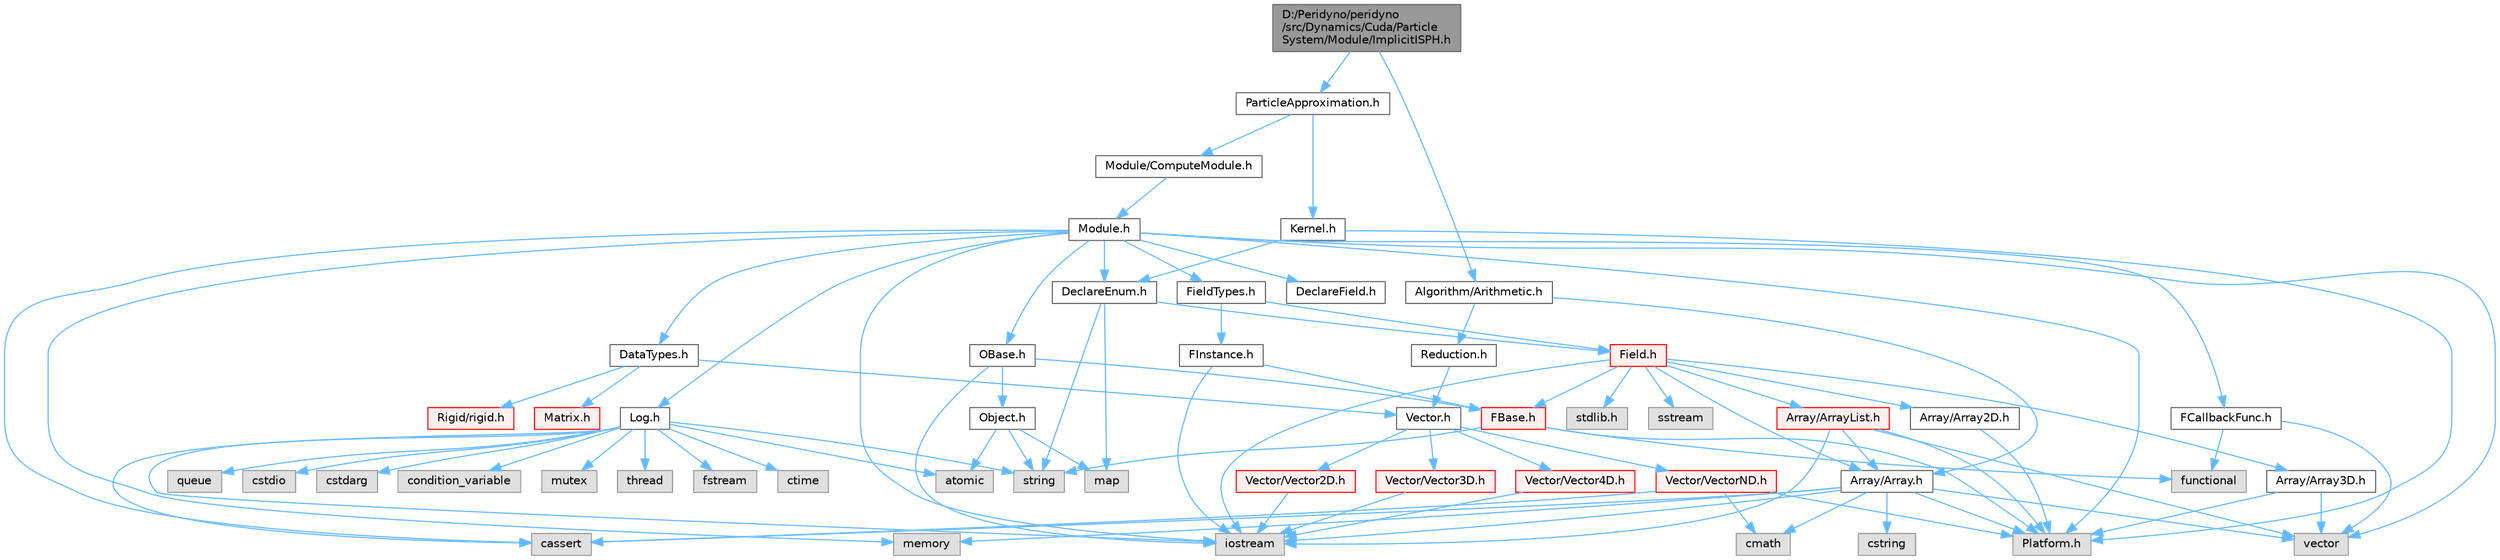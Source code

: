 digraph "D:/Peridyno/peridyno/src/Dynamics/Cuda/ParticleSystem/Module/ImplicitISPH.h"
{
 // LATEX_PDF_SIZE
  bgcolor="transparent";
  edge [fontname=Helvetica,fontsize=10,labelfontname=Helvetica,labelfontsize=10];
  node [fontname=Helvetica,fontsize=10,shape=box,height=0.2,width=0.4];
  Node1 [id="Node000001",label="D:/Peridyno/peridyno\l/src/Dynamics/Cuda/Particle\lSystem/Module/ImplicitISPH.h",height=0.2,width=0.4,color="gray40", fillcolor="grey60", style="filled", fontcolor="black",tooltip=" "];
  Node1 -> Node2 [id="edge1_Node000001_Node000002",color="steelblue1",style="solid",tooltip=" "];
  Node2 [id="Node000002",label="ParticleApproximation.h",height=0.2,width=0.4,color="grey40", fillcolor="white", style="filled",URL="$_particle_approximation_8h.html",tooltip=" "];
  Node2 -> Node3 [id="edge2_Node000002_Node000003",color="steelblue1",style="solid",tooltip=" "];
  Node3 [id="Node000003",label="Module/ComputeModule.h",height=0.2,width=0.4,color="grey40", fillcolor="white", style="filled",URL="$_compute_module_8h.html",tooltip=" "];
  Node3 -> Node4 [id="edge3_Node000003_Node000004",color="steelblue1",style="solid",tooltip=" "];
  Node4 [id="Node000004",label="Module.h",height=0.2,width=0.4,color="grey40", fillcolor="white", style="filled",URL="$_module_8h.html",tooltip=" "];
  Node4 -> Node5 [id="edge4_Node000004_Node000005",color="steelblue1",style="solid",tooltip=" "];
  Node5 [id="Node000005",label="Platform.h",height=0.2,width=0.4,color="grey60", fillcolor="#E0E0E0", style="filled",tooltip=" "];
  Node4 -> Node6 [id="edge5_Node000004_Node000006",color="steelblue1",style="solid",tooltip=" "];
  Node6 [id="Node000006",label="memory",height=0.2,width=0.4,color="grey60", fillcolor="#E0E0E0", style="filled",tooltip=" "];
  Node4 -> Node7 [id="edge6_Node000004_Node000007",color="steelblue1",style="solid",tooltip=" "];
  Node7 [id="Node000007",label="vector",height=0.2,width=0.4,color="grey60", fillcolor="#E0E0E0", style="filled",tooltip=" "];
  Node4 -> Node8 [id="edge7_Node000004_Node000008",color="steelblue1",style="solid",tooltip=" "];
  Node8 [id="Node000008",label="cassert",height=0.2,width=0.4,color="grey60", fillcolor="#E0E0E0", style="filled",tooltip=" "];
  Node4 -> Node9 [id="edge8_Node000004_Node000009",color="steelblue1",style="solid",tooltip=" "];
  Node9 [id="Node000009",label="iostream",height=0.2,width=0.4,color="grey60", fillcolor="#E0E0E0", style="filled",tooltip=" "];
  Node4 -> Node10 [id="edge9_Node000004_Node000010",color="steelblue1",style="solid",tooltip=" "];
  Node10 [id="Node000010",label="OBase.h",height=0.2,width=0.4,color="grey40", fillcolor="white", style="filled",URL="$_o_base_8h.html",tooltip=" "];
  Node10 -> Node9 [id="edge10_Node000010_Node000009",color="steelblue1",style="solid",tooltip=" "];
  Node10 -> Node11 [id="edge11_Node000010_Node000011",color="steelblue1",style="solid",tooltip=" "];
  Node11 [id="Node000011",label="FBase.h",height=0.2,width=0.4,color="red", fillcolor="#FFF0F0", style="filled",URL="$_f_base_8h.html",tooltip=" "];
  Node11 -> Node5 [id="edge12_Node000011_Node000005",color="steelblue1",style="solid",tooltip=" "];
  Node11 -> Node14 [id="edge13_Node000011_Node000014",color="steelblue1",style="solid",tooltip=" "];
  Node14 [id="Node000014",label="string",height=0.2,width=0.4,color="grey60", fillcolor="#E0E0E0", style="filled",tooltip=" "];
  Node11 -> Node15 [id="edge14_Node000011_Node000015",color="steelblue1",style="solid",tooltip=" "];
  Node15 [id="Node000015",label="functional",height=0.2,width=0.4,color="grey60", fillcolor="#E0E0E0", style="filled",tooltip=" "];
  Node10 -> Node17 [id="edge15_Node000010_Node000017",color="steelblue1",style="solid",tooltip=" "];
  Node17 [id="Node000017",label="Object.h",height=0.2,width=0.4,color="grey40", fillcolor="white", style="filled",URL="$_object_8h.html",tooltip=" "];
  Node17 -> Node14 [id="edge16_Node000017_Node000014",color="steelblue1",style="solid",tooltip=" "];
  Node17 -> Node18 [id="edge17_Node000017_Node000018",color="steelblue1",style="solid",tooltip=" "];
  Node18 [id="Node000018",label="atomic",height=0.2,width=0.4,color="grey60", fillcolor="#E0E0E0", style="filled",tooltip=" "];
  Node17 -> Node19 [id="edge18_Node000017_Node000019",color="steelblue1",style="solid",tooltip=" "];
  Node19 [id="Node000019",label="map",height=0.2,width=0.4,color="grey60", fillcolor="#E0E0E0", style="filled",tooltip=" "];
  Node4 -> Node20 [id="edge19_Node000004_Node000020",color="steelblue1",style="solid",tooltip=" "];
  Node20 [id="Node000020",label="Log.h",height=0.2,width=0.4,color="grey40", fillcolor="white", style="filled",URL="$_log_8h.html",tooltip=" "];
  Node20 -> Node21 [id="edge20_Node000020_Node000021",color="steelblue1",style="solid",tooltip=" "];
  Node21 [id="Node000021",label="mutex",height=0.2,width=0.4,color="grey60", fillcolor="#E0E0E0", style="filled",tooltip=" "];
  Node20 -> Node22 [id="edge21_Node000020_Node000022",color="steelblue1",style="solid",tooltip=" "];
  Node22 [id="Node000022",label="thread",height=0.2,width=0.4,color="grey60", fillcolor="#E0E0E0", style="filled",tooltip=" "];
  Node20 -> Node14 [id="edge22_Node000020_Node000014",color="steelblue1",style="solid",tooltip=" "];
  Node20 -> Node23 [id="edge23_Node000020_Node000023",color="steelblue1",style="solid",tooltip=" "];
  Node23 [id="Node000023",label="fstream",height=0.2,width=0.4,color="grey60", fillcolor="#E0E0E0", style="filled",tooltip=" "];
  Node20 -> Node9 [id="edge24_Node000020_Node000009",color="steelblue1",style="solid",tooltip=" "];
  Node20 -> Node24 [id="edge25_Node000020_Node000024",color="steelblue1",style="solid",tooltip=" "];
  Node24 [id="Node000024",label="ctime",height=0.2,width=0.4,color="grey60", fillcolor="#E0E0E0", style="filled",tooltip=" "];
  Node20 -> Node25 [id="edge26_Node000020_Node000025",color="steelblue1",style="solid",tooltip=" "];
  Node25 [id="Node000025",label="queue",height=0.2,width=0.4,color="grey60", fillcolor="#E0E0E0", style="filled",tooltip=" "];
  Node20 -> Node26 [id="edge27_Node000020_Node000026",color="steelblue1",style="solid",tooltip=" "];
  Node26 [id="Node000026",label="cstdio",height=0.2,width=0.4,color="grey60", fillcolor="#E0E0E0", style="filled",tooltip=" "];
  Node20 -> Node8 [id="edge28_Node000020_Node000008",color="steelblue1",style="solid",tooltip=" "];
  Node20 -> Node27 [id="edge29_Node000020_Node000027",color="steelblue1",style="solid",tooltip=" "];
  Node27 [id="Node000027",label="cstdarg",height=0.2,width=0.4,color="grey60", fillcolor="#E0E0E0", style="filled",tooltip=" "];
  Node20 -> Node18 [id="edge30_Node000020_Node000018",color="steelblue1",style="solid",tooltip=" "];
  Node20 -> Node28 [id="edge31_Node000020_Node000028",color="steelblue1",style="solid",tooltip=" "];
  Node28 [id="Node000028",label="condition_variable",height=0.2,width=0.4,color="grey60", fillcolor="#E0E0E0", style="filled",tooltip=" "];
  Node4 -> Node29 [id="edge32_Node000004_Node000029",color="steelblue1",style="solid",tooltip=" "];
  Node29 [id="Node000029",label="DataTypes.h",height=0.2,width=0.4,color="grey40", fillcolor="white", style="filled",URL="$_data_types_8h.html",tooltip=" "];
  Node29 -> Node30 [id="edge33_Node000029_Node000030",color="steelblue1",style="solid",tooltip=" "];
  Node30 [id="Node000030",label="Vector.h",height=0.2,width=0.4,color="grey40", fillcolor="white", style="filled",URL="$_vector_8h.html",tooltip=" "];
  Node30 -> Node31 [id="edge34_Node000030_Node000031",color="steelblue1",style="solid",tooltip=" "];
  Node31 [id="Node000031",label="Vector/Vector2D.h",height=0.2,width=0.4,color="red", fillcolor="#FFF0F0", style="filled",URL="$_vector2_d_8h.html",tooltip=" "];
  Node31 -> Node9 [id="edge35_Node000031_Node000009",color="steelblue1",style="solid",tooltip=" "];
  Node30 -> Node37 [id="edge36_Node000030_Node000037",color="steelblue1",style="solid",tooltip=" "];
  Node37 [id="Node000037",label="Vector/Vector3D.h",height=0.2,width=0.4,color="red", fillcolor="#FFF0F0", style="filled",URL="$_vector3_d_8h.html",tooltip=" "];
  Node37 -> Node9 [id="edge37_Node000037_Node000009",color="steelblue1",style="solid",tooltip=" "];
  Node30 -> Node40 [id="edge38_Node000030_Node000040",color="steelblue1",style="solid",tooltip=" "];
  Node40 [id="Node000040",label="Vector/Vector4D.h",height=0.2,width=0.4,color="red", fillcolor="#FFF0F0", style="filled",URL="$_vector4_d_8h.html",tooltip=" "];
  Node40 -> Node9 [id="edge39_Node000040_Node000009",color="steelblue1",style="solid",tooltip=" "];
  Node30 -> Node43 [id="edge40_Node000030_Node000043",color="steelblue1",style="solid",tooltip=" "];
  Node43 [id="Node000043",label="Vector/VectorND.h",height=0.2,width=0.4,color="red", fillcolor="#FFF0F0", style="filled",URL="$_vector_n_d_8h.html",tooltip=" "];
  Node43 -> Node48 [id="edge41_Node000043_Node000048",color="steelblue1",style="solid",tooltip=" "];
  Node48 [id="Node000048",label="cmath",height=0.2,width=0.4,color="grey60", fillcolor="#E0E0E0", style="filled",tooltip=" "];
  Node43 -> Node8 [id="edge42_Node000043_Node000008",color="steelblue1",style="solid",tooltip=" "];
  Node43 -> Node5 [id="edge43_Node000043_Node000005",color="steelblue1",style="solid",tooltip=" "];
  Node29 -> Node49 [id="edge44_Node000029_Node000049",color="steelblue1",style="solid",tooltip=" "];
  Node49 [id="Node000049",label="Matrix.h",height=0.2,width=0.4,color="red", fillcolor="#FFF0F0", style="filled",URL="$_matrix_8h.html",tooltip=" "];
  Node29 -> Node66 [id="edge45_Node000029_Node000066",color="steelblue1",style="solid",tooltip=" "];
  Node66 [id="Node000066",label="Rigid/rigid.h",height=0.2,width=0.4,color="red", fillcolor="#FFF0F0", style="filled",URL="$rigid_8h.html",tooltip=" "];
  Node4 -> Node70 [id="edge46_Node000004_Node000070",color="steelblue1",style="solid",tooltip=" "];
  Node70 [id="Node000070",label="DeclareEnum.h",height=0.2,width=0.4,color="grey40", fillcolor="white", style="filled",URL="$_declare_enum_8h.html",tooltip=" "];
  Node70 -> Node19 [id="edge47_Node000070_Node000019",color="steelblue1",style="solid",tooltip=" "];
  Node70 -> Node14 [id="edge48_Node000070_Node000014",color="steelblue1",style="solid",tooltip=" "];
  Node70 -> Node71 [id="edge49_Node000070_Node000071",color="steelblue1",style="solid",tooltip=" "];
  Node71 [id="Node000071",label="Field.h",height=0.2,width=0.4,color="red", fillcolor="#FFF0F0", style="filled",URL="$_field_8h.html",tooltip=" "];
  Node71 -> Node9 [id="edge50_Node000071_Node000009",color="steelblue1",style="solid",tooltip=" "];
  Node71 -> Node72 [id="edge51_Node000071_Node000072",color="steelblue1",style="solid",tooltip=" "];
  Node72 [id="Node000072",label="stdlib.h",height=0.2,width=0.4,color="grey60", fillcolor="#E0E0E0", style="filled",tooltip=" "];
  Node71 -> Node73 [id="edge52_Node000071_Node000073",color="steelblue1",style="solid",tooltip=" "];
  Node73 [id="Node000073",label="sstream",height=0.2,width=0.4,color="grey60", fillcolor="#E0E0E0", style="filled",tooltip=" "];
  Node71 -> Node11 [id="edge53_Node000071_Node000011",color="steelblue1",style="solid",tooltip=" "];
  Node71 -> Node74 [id="edge54_Node000071_Node000074",color="steelblue1",style="solid",tooltip=" "];
  Node74 [id="Node000074",label="Array/Array.h",height=0.2,width=0.4,color="grey40", fillcolor="white", style="filled",URL="$_array_8h.html",tooltip=" "];
  Node74 -> Node5 [id="edge55_Node000074_Node000005",color="steelblue1",style="solid",tooltip=" "];
  Node74 -> Node8 [id="edge56_Node000074_Node000008",color="steelblue1",style="solid",tooltip=" "];
  Node74 -> Node7 [id="edge57_Node000074_Node000007",color="steelblue1",style="solid",tooltip=" "];
  Node74 -> Node9 [id="edge58_Node000074_Node000009",color="steelblue1",style="solid",tooltip=" "];
  Node74 -> Node75 [id="edge59_Node000074_Node000075",color="steelblue1",style="solid",tooltip=" "];
  Node75 [id="Node000075",label="cstring",height=0.2,width=0.4,color="grey60", fillcolor="#E0E0E0", style="filled",tooltip=" "];
  Node74 -> Node6 [id="edge60_Node000074_Node000006",color="steelblue1",style="solid",tooltip=" "];
  Node74 -> Node48 [id="edge61_Node000074_Node000048",color="steelblue1",style="solid",tooltip=" "];
  Node71 -> Node76 [id="edge62_Node000071_Node000076",color="steelblue1",style="solid",tooltip=" "];
  Node76 [id="Node000076",label="Array/Array2D.h",height=0.2,width=0.4,color="grey40", fillcolor="white", style="filled",URL="$_array2_d_8h.html",tooltip=" "];
  Node76 -> Node5 [id="edge63_Node000076_Node000005",color="steelblue1",style="solid",tooltip=" "];
  Node71 -> Node77 [id="edge64_Node000071_Node000077",color="steelblue1",style="solid",tooltip=" "];
  Node77 [id="Node000077",label="Array/Array3D.h",height=0.2,width=0.4,color="grey40", fillcolor="white", style="filled",URL="$_array3_d_8h.html",tooltip=" "];
  Node77 -> Node5 [id="edge65_Node000077_Node000005",color="steelblue1",style="solid",tooltip=" "];
  Node77 -> Node7 [id="edge66_Node000077_Node000007",color="steelblue1",style="solid",tooltip=" "];
  Node71 -> Node78 [id="edge67_Node000071_Node000078",color="steelblue1",style="solid",tooltip=" "];
  Node78 [id="Node000078",label="Array/ArrayList.h",height=0.2,width=0.4,color="red", fillcolor="#FFF0F0", style="filled",URL="$_array_list_8h.html",tooltip=" "];
  Node78 -> Node7 [id="edge68_Node000078_Node000007",color="steelblue1",style="solid",tooltip=" "];
  Node78 -> Node9 [id="edge69_Node000078_Node000009",color="steelblue1",style="solid",tooltip=" "];
  Node78 -> Node5 [id="edge70_Node000078_Node000005",color="steelblue1",style="solid",tooltip=" "];
  Node78 -> Node74 [id="edge71_Node000078_Node000074",color="steelblue1",style="solid",tooltip=" "];
  Node4 -> Node85 [id="edge72_Node000004_Node000085",color="steelblue1",style="solid",tooltip=" "];
  Node85 [id="Node000085",label="DeclareField.h",height=0.2,width=0.4,color="grey40", fillcolor="white", style="filled",URL="$_declare_field_8h.html",tooltip=" "];
  Node4 -> Node86 [id="edge73_Node000004_Node000086",color="steelblue1",style="solid",tooltip=" "];
  Node86 [id="Node000086",label="FCallbackFunc.h",height=0.2,width=0.4,color="grey40", fillcolor="white", style="filled",URL="$_f_callback_func_8h.html",tooltip=" "];
  Node86 -> Node7 [id="edge74_Node000086_Node000007",color="steelblue1",style="solid",tooltip=" "];
  Node86 -> Node15 [id="edge75_Node000086_Node000015",color="steelblue1",style="solid",tooltip=" "];
  Node4 -> Node87 [id="edge76_Node000004_Node000087",color="steelblue1",style="solid",tooltip=" "];
  Node87 [id="Node000087",label="FieldTypes.h",height=0.2,width=0.4,color="grey40", fillcolor="white", style="filled",URL="$_field_types_8h.html",tooltip=" "];
  Node87 -> Node71 [id="edge77_Node000087_Node000071",color="steelblue1",style="solid",tooltip=" "];
  Node87 -> Node88 [id="edge78_Node000087_Node000088",color="steelblue1",style="solid",tooltip=" "];
  Node88 [id="Node000088",label="FInstance.h",height=0.2,width=0.4,color="grey40", fillcolor="white", style="filled",URL="$_f_instance_8h.html",tooltip=" "];
  Node88 -> Node9 [id="edge79_Node000088_Node000009",color="steelblue1",style="solid",tooltip=" "];
  Node88 -> Node11 [id="edge80_Node000088_Node000011",color="steelblue1",style="solid",tooltip=" "];
  Node2 -> Node89 [id="edge81_Node000002_Node000089",color="steelblue1",style="solid",tooltip=" "];
  Node89 [id="Node000089",label="Kernel.h",height=0.2,width=0.4,color="grey40", fillcolor="white", style="filled",URL="$_kernel_8h.html",tooltip=" "];
  Node89 -> Node5 [id="edge82_Node000089_Node000005",color="steelblue1",style="solid",tooltip=" "];
  Node89 -> Node70 [id="edge83_Node000089_Node000070",color="steelblue1",style="solid",tooltip=" "];
  Node1 -> Node90 [id="edge84_Node000001_Node000090",color="steelblue1",style="solid",tooltip=" "];
  Node90 [id="Node000090",label="Algorithm/Arithmetic.h",height=0.2,width=0.4,color="grey40", fillcolor="white", style="filled",URL="$_arithmetic_8h.html",tooltip=" "];
  Node90 -> Node91 [id="edge85_Node000090_Node000091",color="steelblue1",style="solid",tooltip=" "];
  Node91 [id="Node000091",label="Reduction.h",height=0.2,width=0.4,color="grey40", fillcolor="white", style="filled",URL="$_reduction_8h.html",tooltip=" "];
  Node91 -> Node30 [id="edge86_Node000091_Node000030",color="steelblue1",style="solid",tooltip=" "];
  Node90 -> Node74 [id="edge87_Node000090_Node000074",color="steelblue1",style="solid",tooltip=" "];
}
